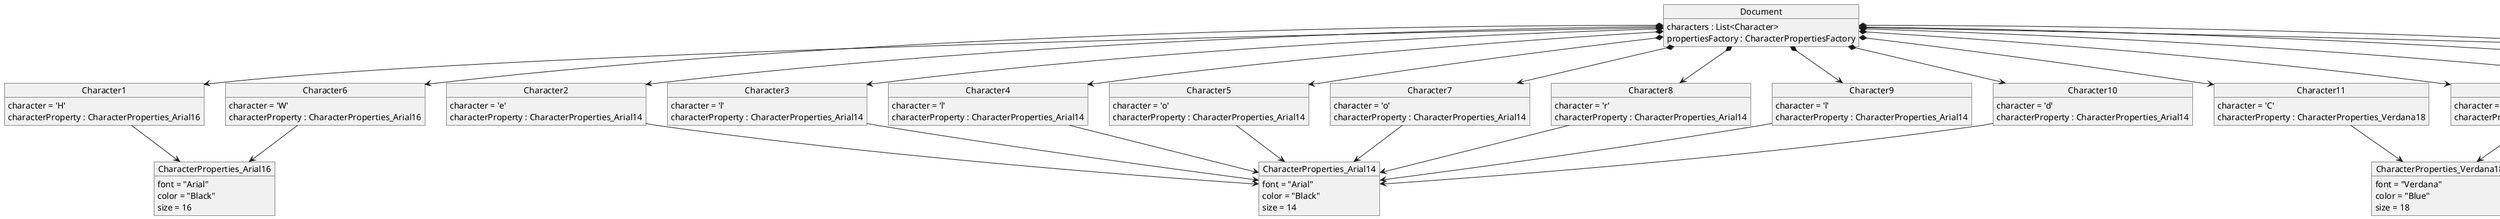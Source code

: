 @startuml
'https://plantuml.com/object-diagram

object Document {
    characters : List<Character>
    propertiesFactory : CharacterPropertiesFactory
}

object CharacterProperties_Arial16 {
    font = "Arial"
    color = "Black"
    size = 16
}

object CharacterProperties_Arial14 {
    font = "Arial"
    color = "Black"
    size = 14
}

object CharacterProperties_Verdana18 {
    font = "Verdana"
    color = "Blue"
    size = 18
}

object CharacterProperties_Verdana12 {
    font = "Verdana"
    color = "Red"
    size = 12
}

object Character1 {
    character = 'H'
    characterProperty : CharacterProperties_Arial16
}

object Character2 {
    character = 'e'
    characterProperty : CharacterProperties_Arial14
}

object Character3 {
    character = 'l'
    characterProperty : CharacterProperties_Arial14
}

object Character4 {
    character = 'l'
    characterProperty : CharacterProperties_Arial14
}

object Character5 {
    character = 'o'
    characterProperty : CharacterProperties_Arial14
}

object Character6 {
    character = 'W'
    characterProperty : CharacterProperties_Arial16
}

object Character7 {
    character = 'o'
    characterProperty : CharacterProperties_Arial14
}

object Character8 {
    character = 'r'
    characterProperty : CharacterProperties_Arial14
}

object Character9 {
    character = 'l'
    characterProperty : CharacterProperties_Arial14
}

object Character10 {
    character = 'd'
    characterProperty : CharacterProperties_Arial14
}

object Character11 {
    character = 'C'
    characterProperty : CharacterProperties_Verdana18
}

object Character12 {
    character = 'S'
    characterProperty : CharacterProperties_Verdana18
}

object Character13 {
    character = '5'
    characterProperty : CharacterProperties_Verdana12
}

object Character14 {
    character = '8'
    characterProperty : CharacterProperties_Verdana12
}

object Character15 {
    character = '0'
    characterProperty : CharacterProperties_Verdana12
}

object Character16 {
    character = '0'
    characterProperty : CharacterProperties_Verdana12
}

Document *--> Character1
Document *--> Character2
Document *--> Character3
Document *--> Character4
Document *--> Character5
Document *--> Character6
Document *--> Character7
Document *--> Character8
Document *--> Character9
Document *--> Character10
Document *--> Character11
Document *--> Character12
Document *--> Character13
Document *--> Character14
Document *--> Character15
Document *--> Character16

Character1 --> CharacterProperties_Arial16
Character6 --> CharacterProperties_Arial16
Character2 --> CharacterProperties_Arial14
Character3 --> CharacterProperties_Arial14
Character4 --> CharacterProperties_Arial14
Character5 --> CharacterProperties_Arial14
Character7 --> CharacterProperties_Arial14
Character8 --> CharacterProperties_Arial14
Character9 --> CharacterProperties_Arial14
Character10 --> CharacterProperties_Arial14
Character11 --> CharacterProperties_Verdana18
Character12 --> CharacterProperties_Verdana18
Character13 --> CharacterProperties_Verdana12
Character14 --> CharacterProperties_Verdana12
Character15 --> CharacterProperties_Verdana12
Character16 --> CharacterProperties_Verdana12

@enduml
